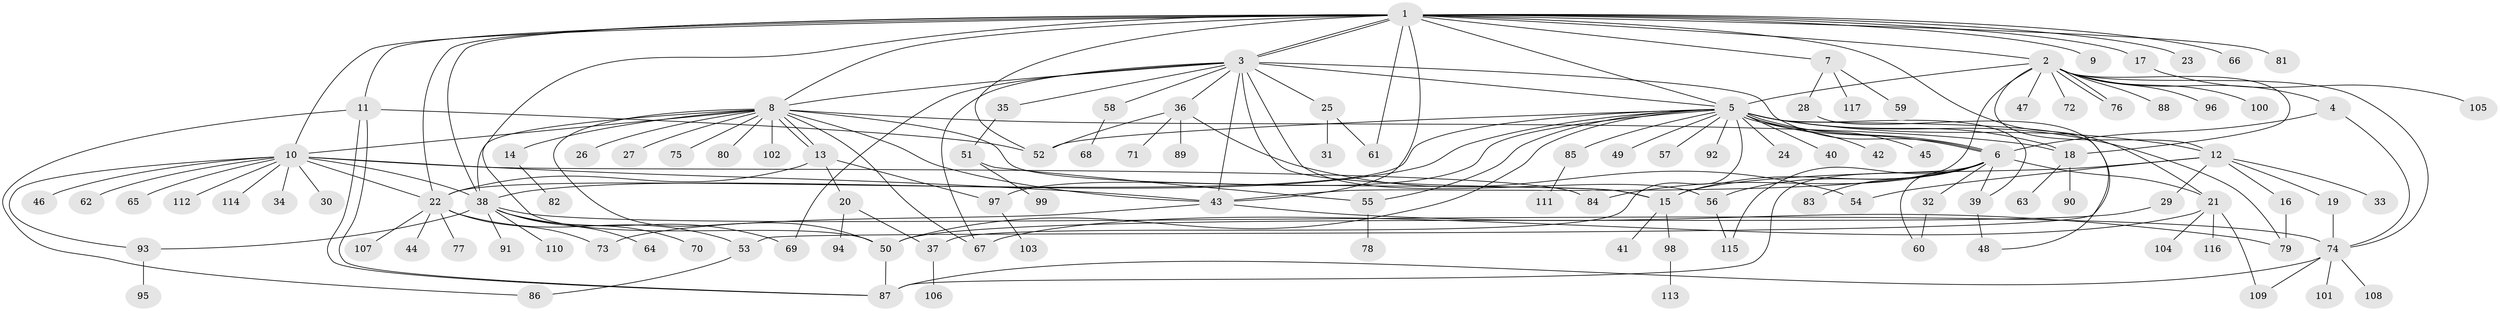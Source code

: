 // coarse degree distribution, {1: 0.9142857142857143, 2: 0.02857142857142857, 19: 0.02857142857142857, 15: 0.02857142857142857}
// Generated by graph-tools (version 1.1) at 2025/51/03/04/25 21:51:37]
// undirected, 117 vertices, 177 edges
graph export_dot {
graph [start="1"]
  node [color=gray90,style=filled];
  1;
  2;
  3;
  4;
  5;
  6;
  7;
  8;
  9;
  10;
  11;
  12;
  13;
  14;
  15;
  16;
  17;
  18;
  19;
  20;
  21;
  22;
  23;
  24;
  25;
  26;
  27;
  28;
  29;
  30;
  31;
  32;
  33;
  34;
  35;
  36;
  37;
  38;
  39;
  40;
  41;
  42;
  43;
  44;
  45;
  46;
  47;
  48;
  49;
  50;
  51;
  52;
  53;
  54;
  55;
  56;
  57;
  58;
  59;
  60;
  61;
  62;
  63;
  64;
  65;
  66;
  67;
  68;
  69;
  70;
  71;
  72;
  73;
  74;
  75;
  76;
  77;
  78;
  79;
  80;
  81;
  82;
  83;
  84;
  85;
  86;
  87;
  88;
  89;
  90;
  91;
  92;
  93;
  94;
  95;
  96;
  97;
  98;
  99;
  100;
  101;
  102;
  103;
  104;
  105;
  106;
  107;
  108;
  109;
  110;
  111;
  112;
  113;
  114;
  115;
  116;
  117;
  1 -- 2;
  1 -- 3;
  1 -- 3;
  1 -- 5;
  1 -- 7;
  1 -- 8;
  1 -- 9;
  1 -- 10;
  1 -- 11;
  1 -- 17;
  1 -- 21;
  1 -- 22;
  1 -- 23;
  1 -- 38;
  1 -- 43;
  1 -- 50;
  1 -- 52;
  1 -- 61;
  1 -- 66;
  1 -- 81;
  2 -- 4;
  2 -- 5;
  2 -- 12;
  2 -- 18;
  2 -- 43;
  2 -- 47;
  2 -- 72;
  2 -- 74;
  2 -- 76;
  2 -- 76;
  2 -- 88;
  2 -- 96;
  2 -- 100;
  3 -- 5;
  3 -- 6;
  3 -- 8;
  3 -- 15;
  3 -- 25;
  3 -- 35;
  3 -- 36;
  3 -- 43;
  3 -- 56;
  3 -- 58;
  3 -- 67;
  3 -- 69;
  4 -- 6;
  4 -- 74;
  5 -- 6;
  5 -- 6;
  5 -- 12;
  5 -- 18;
  5 -- 22;
  5 -- 24;
  5 -- 37;
  5 -- 38;
  5 -- 39;
  5 -- 40;
  5 -- 42;
  5 -- 45;
  5 -- 48;
  5 -- 49;
  5 -- 50;
  5 -- 52;
  5 -- 55;
  5 -- 57;
  5 -- 79;
  5 -- 85;
  5 -- 92;
  5 -- 97;
  6 -- 15;
  6 -- 21;
  6 -- 32;
  6 -- 39;
  6 -- 56;
  6 -- 60;
  6 -- 83;
  6 -- 84;
  6 -- 87;
  6 -- 115;
  7 -- 28;
  7 -- 59;
  7 -- 117;
  8 -- 10;
  8 -- 13;
  8 -- 13;
  8 -- 14;
  8 -- 15;
  8 -- 18;
  8 -- 26;
  8 -- 27;
  8 -- 38;
  8 -- 43;
  8 -- 50;
  8 -- 67;
  8 -- 75;
  8 -- 80;
  8 -- 102;
  10 -- 22;
  10 -- 30;
  10 -- 34;
  10 -- 38;
  10 -- 43;
  10 -- 46;
  10 -- 62;
  10 -- 65;
  10 -- 84;
  10 -- 93;
  10 -- 112;
  10 -- 114;
  11 -- 52;
  11 -- 86;
  11 -- 87;
  11 -- 87;
  12 -- 15;
  12 -- 16;
  12 -- 19;
  12 -- 29;
  12 -- 33;
  12 -- 54;
  13 -- 20;
  13 -- 22;
  13 -- 97;
  14 -- 82;
  15 -- 41;
  15 -- 98;
  16 -- 79;
  17 -- 105;
  18 -- 63;
  18 -- 90;
  19 -- 74;
  20 -- 37;
  20 -- 94;
  21 -- 67;
  21 -- 104;
  21 -- 109;
  21 -- 116;
  22 -- 44;
  22 -- 53;
  22 -- 73;
  22 -- 77;
  22 -- 107;
  25 -- 31;
  25 -- 61;
  28 -- 53;
  29 -- 50;
  32 -- 60;
  35 -- 51;
  36 -- 52;
  36 -- 54;
  36 -- 71;
  36 -- 89;
  37 -- 106;
  38 -- 64;
  38 -- 69;
  38 -- 70;
  38 -- 74;
  38 -- 91;
  38 -- 93;
  38 -- 110;
  39 -- 48;
  43 -- 73;
  43 -- 79;
  50 -- 87;
  51 -- 55;
  51 -- 99;
  53 -- 86;
  55 -- 78;
  56 -- 115;
  58 -- 68;
  74 -- 87;
  74 -- 101;
  74 -- 108;
  74 -- 109;
  85 -- 111;
  93 -- 95;
  97 -- 103;
  98 -- 113;
}
